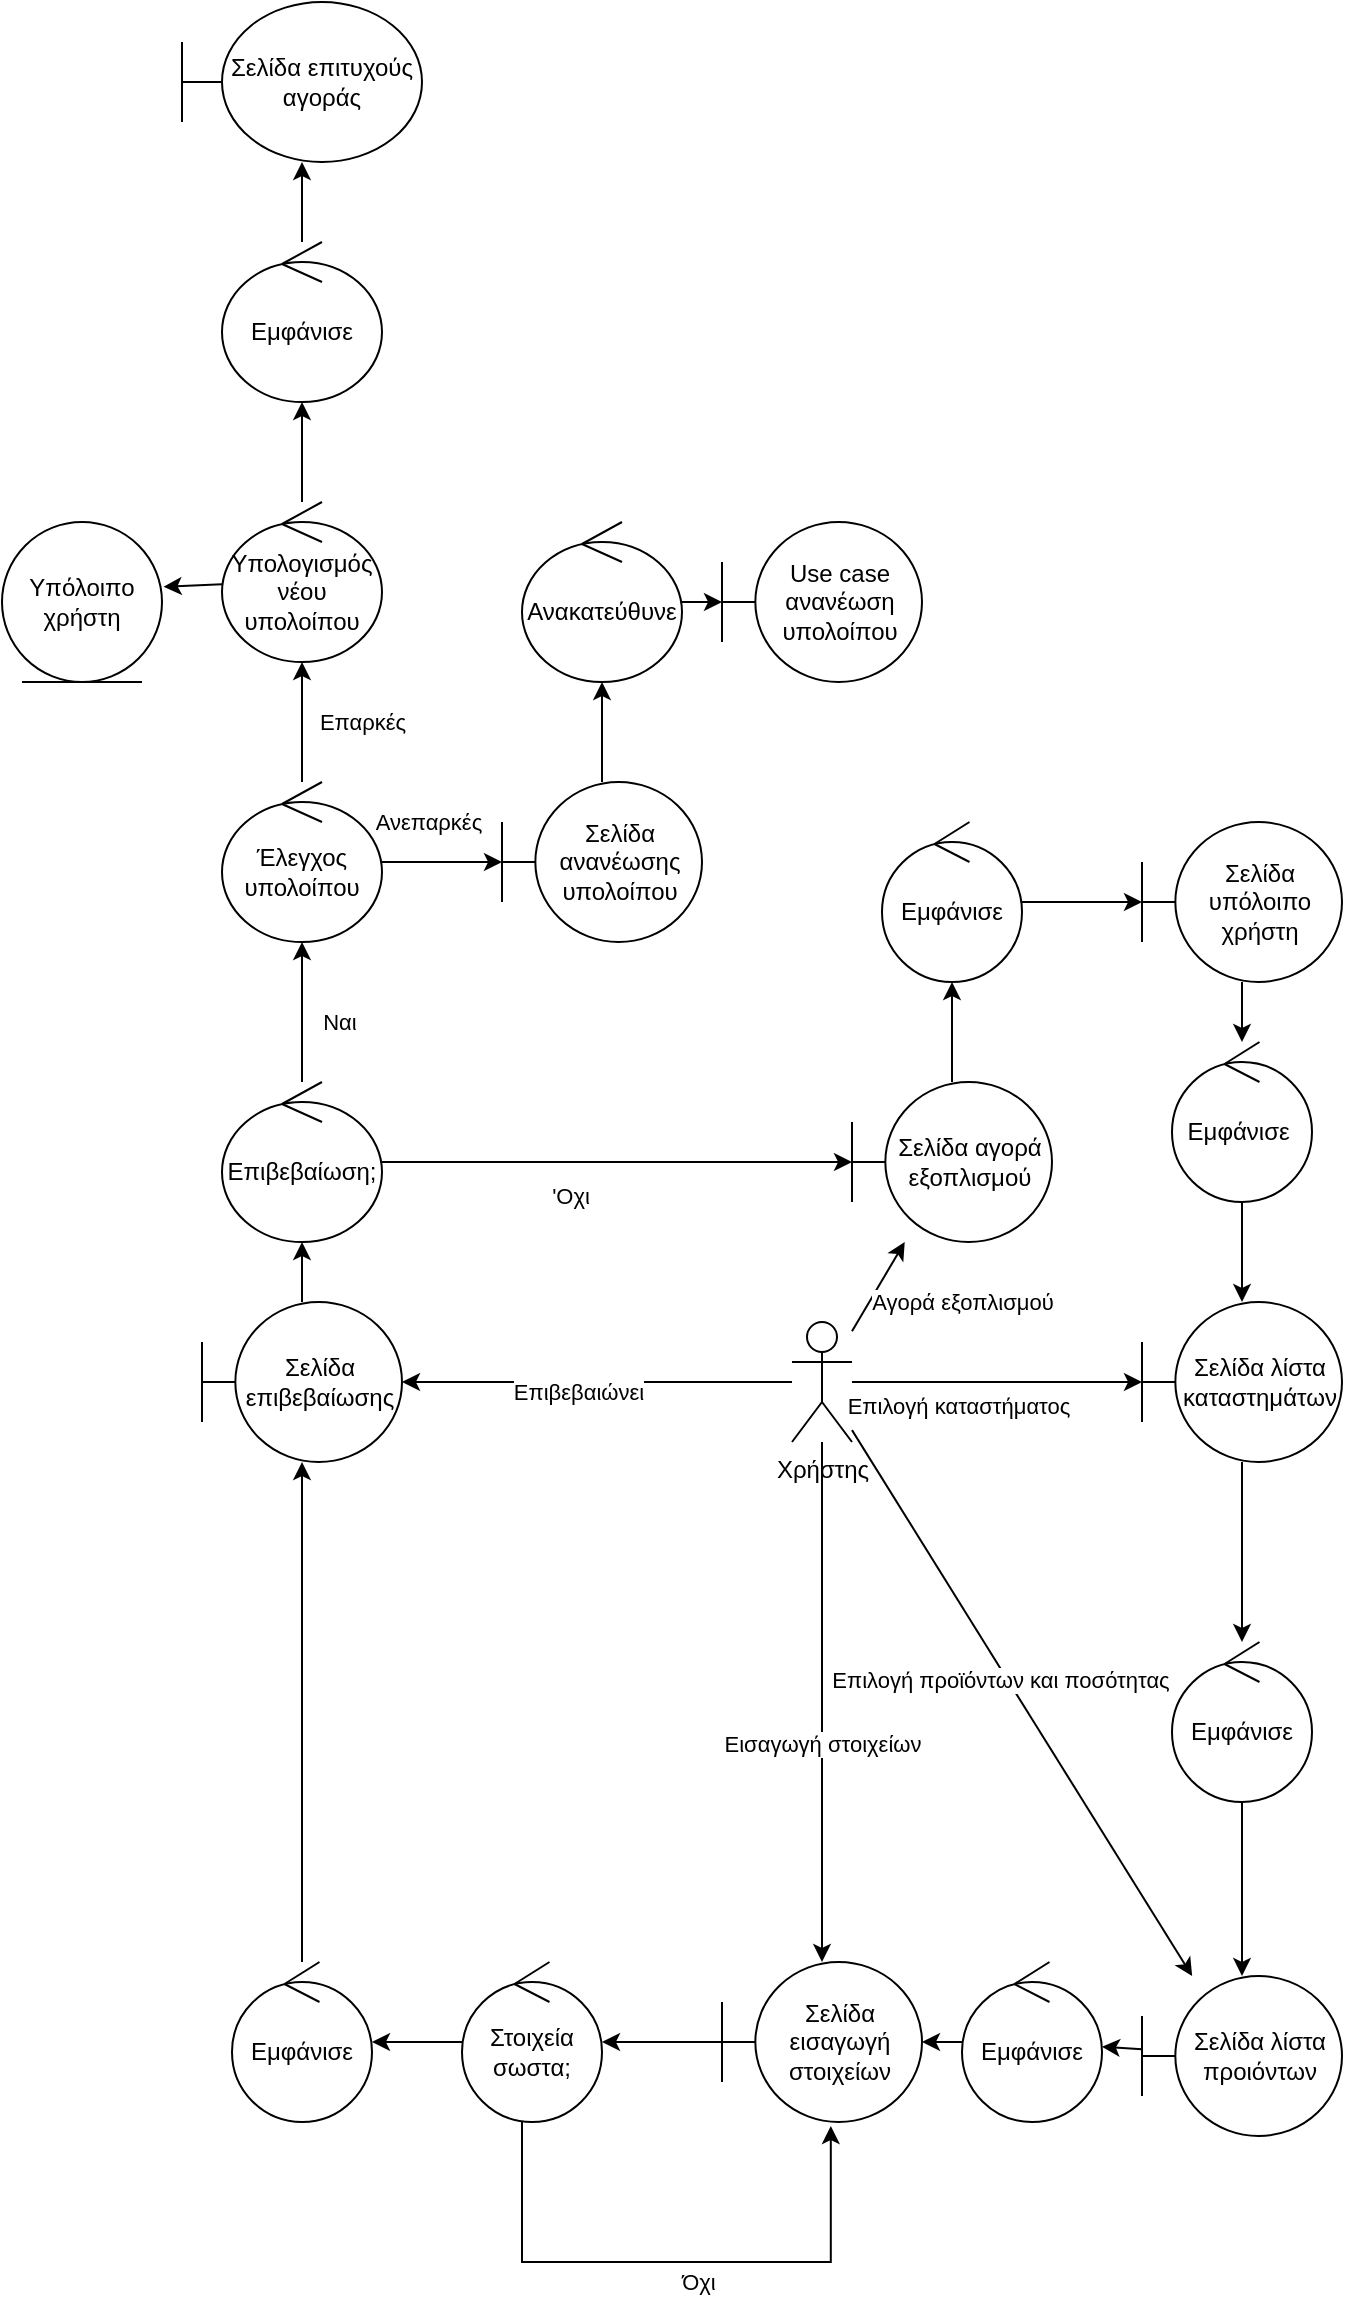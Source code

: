 <mxfile version="21.2.1" type="device">
  <diagram name="Σελίδα-1" id="FGW1QGgAFWrMdD9JjJ1D">
    <mxGraphModel dx="731" dy="2158" grid="1" gridSize="10" guides="1" tooltips="1" connect="1" arrows="1" fold="1" page="1" pageScale="1" pageWidth="1169" pageHeight="1654" math="0" shadow="0">
      <root>
        <mxCell id="0" />
        <mxCell id="1" parent="0" />
        <mxCell id="D7mrrMedz6HR9OCFB-Vp-4" value="" style="rounded=0;orthogonalLoop=1;jettySize=auto;html=1;" parent="1" source="D7mrrMedz6HR9OCFB-Vp-1" target="D7mrrMedz6HR9OCFB-Vp-3" edge="1">
          <mxGeometry relative="1" as="geometry" />
        </mxCell>
        <mxCell id="D7mrrMedz6HR9OCFB-Vp-5" value="Αγορά εξοπλισμού" style="edgeLabel;html=1;align=center;verticalAlign=middle;resizable=0;points=[];" parent="D7mrrMedz6HR9OCFB-Vp-4" vertex="1" connectable="0">
          <mxGeometry x="0.172" y="-4" relative="1" as="geometry">
            <mxPoint x="36" y="9" as="offset" />
          </mxGeometry>
        </mxCell>
        <mxCell id="D7mrrMedz6HR9OCFB-Vp-19" value="" style="edgeStyle=none;rounded=0;orthogonalLoop=1;jettySize=auto;html=1;" parent="1" source="D7mrrMedz6HR9OCFB-Vp-1" target="D7mrrMedz6HR9OCFB-Vp-17" edge="1">
          <mxGeometry relative="1" as="geometry" />
        </mxCell>
        <mxCell id="D7mrrMedz6HR9OCFB-Vp-20" value="Επιλογή καταστήματος" style="edgeLabel;html=1;align=center;verticalAlign=middle;resizable=0;points=[];" parent="D7mrrMedz6HR9OCFB-Vp-19" vertex="1" connectable="0">
          <mxGeometry x="-0.275" y="-2" relative="1" as="geometry">
            <mxPoint y="10" as="offset" />
          </mxGeometry>
        </mxCell>
        <mxCell id="D7mrrMedz6HR9OCFB-Vp-25" value="" style="edgeStyle=none;rounded=0;orthogonalLoop=1;jettySize=auto;html=1;" parent="1" source="D7mrrMedz6HR9OCFB-Vp-1" target="D7mrrMedz6HR9OCFB-Vp-23" edge="1">
          <mxGeometry relative="1" as="geometry" />
        </mxCell>
        <mxCell id="D7mrrMedz6HR9OCFB-Vp-26" value="Επιλογή προϊόντων και ποσότητας" style="edgeLabel;html=1;align=center;verticalAlign=middle;resizable=0;points=[];" parent="D7mrrMedz6HR9OCFB-Vp-25" vertex="1" connectable="0">
          <mxGeometry x="-0.101" y="-3" relative="1" as="geometry">
            <mxPoint as="offset" />
          </mxGeometry>
        </mxCell>
        <mxCell id="D7mrrMedz6HR9OCFB-Vp-30" value="" style="edgeStyle=none;rounded=0;orthogonalLoop=1;jettySize=auto;html=1;" parent="1" source="D7mrrMedz6HR9OCFB-Vp-1" target="D7mrrMedz6HR9OCFB-Vp-29" edge="1">
          <mxGeometry relative="1" as="geometry" />
        </mxCell>
        <mxCell id="D7mrrMedz6HR9OCFB-Vp-32" value="Εισαγωγή στοιχείων" style="edgeLabel;html=1;align=center;verticalAlign=middle;resizable=0;points=[];" parent="D7mrrMedz6HR9OCFB-Vp-30" vertex="1" connectable="0">
          <mxGeometry x="-0.124" y="-2" relative="1" as="geometry">
            <mxPoint x="2" y="37" as="offset" />
          </mxGeometry>
        </mxCell>
        <mxCell id="D7mrrMedz6HR9OCFB-Vp-45" value="" style="edgeStyle=none;rounded=0;orthogonalLoop=1;jettySize=auto;html=1;" parent="1" source="D7mrrMedz6HR9OCFB-Vp-1" target="D7mrrMedz6HR9OCFB-Vp-39" edge="1">
          <mxGeometry relative="1" as="geometry" />
        </mxCell>
        <mxCell id="D7mrrMedz6HR9OCFB-Vp-46" value="Επιβεβαιώνει" style="edgeLabel;html=1;align=center;verticalAlign=middle;resizable=0;points=[];" parent="D7mrrMedz6HR9OCFB-Vp-45" vertex="1" connectable="0">
          <mxGeometry x="0.397" y="-3" relative="1" as="geometry">
            <mxPoint x="29" y="8" as="offset" />
          </mxGeometry>
        </mxCell>
        <mxCell id="D7mrrMedz6HR9OCFB-Vp-1" value="Χρήστης" style="shape=umlActor;verticalLabelPosition=bottom;verticalAlign=top;html=1;outlineConnect=0;" parent="1" vertex="1">
          <mxGeometry x="395" y="500" width="30" height="60" as="geometry" />
        </mxCell>
        <mxCell id="D7mrrMedz6HR9OCFB-Vp-7" value="" style="rounded=0;orthogonalLoop=1;jettySize=auto;html=1;" parent="1" source="D7mrrMedz6HR9OCFB-Vp-3" target="D7mrrMedz6HR9OCFB-Vp-6" edge="1">
          <mxGeometry relative="1" as="geometry" />
        </mxCell>
        <mxCell id="D7mrrMedz6HR9OCFB-Vp-3" value="Σελίδα αγορά εξοπλισμού" style="shape=umlBoundary;whiteSpace=wrap;html=1;" parent="1" vertex="1">
          <mxGeometry x="425" y="380" width="100" height="80" as="geometry" />
        </mxCell>
        <mxCell id="D7mrrMedz6HR9OCFB-Vp-14" value="" style="edgeStyle=none;rounded=0;orthogonalLoop=1;jettySize=auto;html=1;" parent="1" source="D7mrrMedz6HR9OCFB-Vp-6" target="D7mrrMedz6HR9OCFB-Vp-10" edge="1">
          <mxGeometry relative="1" as="geometry" />
        </mxCell>
        <mxCell id="D7mrrMedz6HR9OCFB-Vp-6" value="Εμφάνισε" style="ellipse;shape=umlControl;whiteSpace=wrap;html=1;" parent="1" vertex="1">
          <mxGeometry x="440" y="250" width="70" height="80" as="geometry" />
        </mxCell>
        <mxCell id="D7mrrMedz6HR9OCFB-Vp-16" value="" style="edgeStyle=none;rounded=0;orthogonalLoop=1;jettySize=auto;html=1;" parent="1" source="D7mrrMedz6HR9OCFB-Vp-10" target="D7mrrMedz6HR9OCFB-Vp-15" edge="1">
          <mxGeometry relative="1" as="geometry" />
        </mxCell>
        <mxCell id="D7mrrMedz6HR9OCFB-Vp-10" value="Σελίδα υπόλοιπο χρήστη" style="shape=umlBoundary;whiteSpace=wrap;html=1;" parent="1" vertex="1">
          <mxGeometry x="570" y="250" width="100" height="80" as="geometry" />
        </mxCell>
        <mxCell id="D7mrrMedz6HR9OCFB-Vp-18" value="" style="edgeStyle=none;rounded=0;orthogonalLoop=1;jettySize=auto;html=1;" parent="1" source="D7mrrMedz6HR9OCFB-Vp-15" target="D7mrrMedz6HR9OCFB-Vp-17" edge="1">
          <mxGeometry relative="1" as="geometry" />
        </mxCell>
        <mxCell id="D7mrrMedz6HR9OCFB-Vp-15" value="Εμφάνισε&amp;nbsp;" style="ellipse;shape=umlControl;whiteSpace=wrap;html=1;" parent="1" vertex="1">
          <mxGeometry x="585" y="360" width="70" height="80" as="geometry" />
        </mxCell>
        <mxCell id="D7mrrMedz6HR9OCFB-Vp-22" value="" style="edgeStyle=none;rounded=0;orthogonalLoop=1;jettySize=auto;html=1;" parent="1" source="D7mrrMedz6HR9OCFB-Vp-17" target="D7mrrMedz6HR9OCFB-Vp-21" edge="1">
          <mxGeometry relative="1" as="geometry" />
        </mxCell>
        <mxCell id="D7mrrMedz6HR9OCFB-Vp-17" value="Σελίδα λίστα καταστημάτων" style="shape=umlBoundary;whiteSpace=wrap;html=1;" parent="1" vertex="1">
          <mxGeometry x="570" y="490" width="100" height="80" as="geometry" />
        </mxCell>
        <mxCell id="D7mrrMedz6HR9OCFB-Vp-24" value="" style="edgeStyle=none;rounded=0;orthogonalLoop=1;jettySize=auto;html=1;" parent="1" source="D7mrrMedz6HR9OCFB-Vp-21" target="D7mrrMedz6HR9OCFB-Vp-23" edge="1">
          <mxGeometry relative="1" as="geometry" />
        </mxCell>
        <mxCell id="D7mrrMedz6HR9OCFB-Vp-21" value="Εμφάνισε" style="ellipse;shape=umlControl;whiteSpace=wrap;html=1;" parent="1" vertex="1">
          <mxGeometry x="585" y="660" width="70" height="80" as="geometry" />
        </mxCell>
        <mxCell id="D7mrrMedz6HR9OCFB-Vp-28" value="" style="edgeStyle=none;rounded=0;orthogonalLoop=1;jettySize=auto;html=1;" parent="1" source="D7mrrMedz6HR9OCFB-Vp-23" target="D7mrrMedz6HR9OCFB-Vp-27" edge="1">
          <mxGeometry relative="1" as="geometry" />
        </mxCell>
        <mxCell id="D7mrrMedz6HR9OCFB-Vp-23" value="Σελίδα λίστα προιόντων" style="shape=umlBoundary;whiteSpace=wrap;html=1;" parent="1" vertex="1">
          <mxGeometry x="570" y="827" width="100" height="80" as="geometry" />
        </mxCell>
        <mxCell id="D7mrrMedz6HR9OCFB-Vp-31" value="" style="edgeStyle=none;rounded=0;orthogonalLoop=1;jettySize=auto;html=1;" parent="1" source="D7mrrMedz6HR9OCFB-Vp-27" target="D7mrrMedz6HR9OCFB-Vp-29" edge="1">
          <mxGeometry relative="1" as="geometry" />
        </mxCell>
        <mxCell id="D7mrrMedz6HR9OCFB-Vp-27" value="Εμφάνισε" style="ellipse;shape=umlControl;whiteSpace=wrap;html=1;" parent="1" vertex="1">
          <mxGeometry x="480" y="820" width="70" height="80" as="geometry" />
        </mxCell>
        <mxCell id="D7mrrMedz6HR9OCFB-Vp-34" value="" style="edgeStyle=none;rounded=0;orthogonalLoop=1;jettySize=auto;html=1;" parent="1" source="D7mrrMedz6HR9OCFB-Vp-29" target="D7mrrMedz6HR9OCFB-Vp-33" edge="1">
          <mxGeometry relative="1" as="geometry" />
        </mxCell>
        <mxCell id="D7mrrMedz6HR9OCFB-Vp-29" value="Σελίδα εισαγωγή στοιχείων" style="shape=umlBoundary;whiteSpace=wrap;html=1;" parent="1" vertex="1">
          <mxGeometry x="360" y="820" width="100" height="80" as="geometry" />
        </mxCell>
        <mxCell id="D7mrrMedz6HR9OCFB-Vp-35" style="edgeStyle=orthogonalEdgeStyle;rounded=0;orthogonalLoop=1;jettySize=auto;html=1;entryX=0.544;entryY=1.025;entryDx=0;entryDy=0;entryPerimeter=0;" parent="1" source="D7mrrMedz6HR9OCFB-Vp-33" target="D7mrrMedz6HR9OCFB-Vp-29" edge="1">
          <mxGeometry relative="1" as="geometry">
            <Array as="points">
              <mxPoint x="260" y="970" />
              <mxPoint x="414" y="970" />
            </Array>
          </mxGeometry>
        </mxCell>
        <mxCell id="D7mrrMedz6HR9OCFB-Vp-36" value="Όχι" style="edgeLabel;html=1;align=center;verticalAlign=middle;resizable=0;points=[];" parent="D7mrrMedz6HR9OCFB-Vp-35" vertex="1" connectable="0">
          <mxGeometry x="0.082" y="-1" relative="1" as="geometry">
            <mxPoint y="9" as="offset" />
          </mxGeometry>
        </mxCell>
        <mxCell id="D7mrrMedz6HR9OCFB-Vp-38" value="" style="edgeStyle=orthogonalEdgeStyle;rounded=0;orthogonalLoop=1;jettySize=auto;html=1;" parent="1" source="D7mrrMedz6HR9OCFB-Vp-33" target="D7mrrMedz6HR9OCFB-Vp-37" edge="1">
          <mxGeometry relative="1" as="geometry" />
        </mxCell>
        <mxCell id="D7mrrMedz6HR9OCFB-Vp-33" value="Στοιχεία σωστα;" style="ellipse;shape=umlControl;whiteSpace=wrap;html=1;" parent="1" vertex="1">
          <mxGeometry x="230" y="820" width="70" height="80" as="geometry" />
        </mxCell>
        <mxCell id="D7mrrMedz6HR9OCFB-Vp-40" value="" style="edgeStyle=orthogonalEdgeStyle;rounded=0;orthogonalLoop=1;jettySize=auto;html=1;" parent="1" source="D7mrrMedz6HR9OCFB-Vp-37" target="D7mrrMedz6HR9OCFB-Vp-39" edge="1">
          <mxGeometry relative="1" as="geometry" />
        </mxCell>
        <mxCell id="D7mrrMedz6HR9OCFB-Vp-37" value="Εμφάνισε" style="ellipse;shape=umlControl;whiteSpace=wrap;html=1;" parent="1" vertex="1">
          <mxGeometry x="115" y="820" width="70" height="80" as="geometry" />
        </mxCell>
        <mxCell id="D7mrrMedz6HR9OCFB-Vp-42" value="" style="rounded=0;orthogonalLoop=1;jettySize=auto;html=1;" parent="1" source="D7mrrMedz6HR9OCFB-Vp-39" target="D7mrrMedz6HR9OCFB-Vp-41" edge="1">
          <mxGeometry relative="1" as="geometry" />
        </mxCell>
        <mxCell id="D7mrrMedz6HR9OCFB-Vp-39" value="Σελίδα επιβεβαίωσης" style="shape=umlBoundary;whiteSpace=wrap;html=1;" parent="1" vertex="1">
          <mxGeometry x="100" y="490" width="100" height="80" as="geometry" />
        </mxCell>
        <mxCell id="D7mrrMedz6HR9OCFB-Vp-43" value="" style="edgeStyle=none;rounded=0;orthogonalLoop=1;jettySize=auto;html=1;" parent="1" source="D7mrrMedz6HR9OCFB-Vp-41" target="D7mrrMedz6HR9OCFB-Vp-3" edge="1">
          <mxGeometry relative="1" as="geometry" />
        </mxCell>
        <mxCell id="D7mrrMedz6HR9OCFB-Vp-44" value="&#39;Οχι" style="edgeLabel;html=1;align=center;verticalAlign=middle;resizable=0;points=[];" parent="D7mrrMedz6HR9OCFB-Vp-43" vertex="1" connectable="0">
          <mxGeometry x="-0.208" relative="1" as="geometry">
            <mxPoint x="1" y="17" as="offset" />
          </mxGeometry>
        </mxCell>
        <mxCell id="D7mrrMedz6HR9OCFB-Vp-48" value="" style="edgeStyle=none;rounded=0;orthogonalLoop=1;jettySize=auto;html=1;" parent="1" target="D7mrrMedz6HR9OCFB-Vp-47" edge="1">
          <mxGeometry relative="1" as="geometry">
            <mxPoint x="148.002" y="310.05" as="sourcePoint" />
          </mxGeometry>
        </mxCell>
        <mxCell id="D7mrrMedz6HR9OCFB-Vp-55" value="" style="edgeStyle=none;rounded=0;orthogonalLoop=1;jettySize=auto;html=1;" parent="1" source="D7mrrMedz6HR9OCFB-Vp-41" target="D7mrrMedz6HR9OCFB-Vp-47" edge="1">
          <mxGeometry relative="1" as="geometry" />
        </mxCell>
        <mxCell id="D7mrrMedz6HR9OCFB-Vp-59" value="Ναι&amp;nbsp;" style="edgeLabel;html=1;align=center;verticalAlign=middle;resizable=0;points=[];" parent="D7mrrMedz6HR9OCFB-Vp-55" vertex="1" connectable="0">
          <mxGeometry x="-0.623" y="-1" relative="1" as="geometry">
            <mxPoint x="19" y="-17" as="offset" />
          </mxGeometry>
        </mxCell>
        <mxCell id="D7mrrMedz6HR9OCFB-Vp-41" value="Επιβεβαίωση;" style="ellipse;shape=umlControl;whiteSpace=wrap;html=1;" parent="1" vertex="1">
          <mxGeometry x="110" y="380" width="80" height="80" as="geometry" />
        </mxCell>
        <mxCell id="D7mrrMedz6HR9OCFB-Vp-58" value="" style="edgeStyle=none;rounded=0;orthogonalLoop=1;jettySize=auto;html=1;" parent="1" source="D7mrrMedz6HR9OCFB-Vp-47" target="D7mrrMedz6HR9OCFB-Vp-49" edge="1">
          <mxGeometry relative="1" as="geometry" />
        </mxCell>
        <mxCell id="D7mrrMedz6HR9OCFB-Vp-60" value="Επαρκές" style="edgeLabel;html=1;align=center;verticalAlign=middle;resizable=0;points=[];" parent="D7mrrMedz6HR9OCFB-Vp-58" vertex="1" connectable="0">
          <mxGeometry x="-0.427" y="1" relative="1" as="geometry">
            <mxPoint x="31" y="-13" as="offset" />
          </mxGeometry>
        </mxCell>
        <mxCell id="D7mrrMedz6HR9OCFB-Vp-66" value="" style="edgeStyle=none;rounded=0;orthogonalLoop=1;jettySize=auto;html=1;" parent="1" source="D7mrrMedz6HR9OCFB-Vp-47" target="D7mrrMedz6HR9OCFB-Vp-65" edge="1">
          <mxGeometry relative="1" as="geometry" />
        </mxCell>
        <mxCell id="D7mrrMedz6HR9OCFB-Vp-67" value="Ανεπαρκές" style="edgeLabel;html=1;align=center;verticalAlign=middle;resizable=0;points=[];" parent="D7mrrMedz6HR9OCFB-Vp-66" vertex="1" connectable="0">
          <mxGeometry x="-0.388" y="2" relative="1" as="geometry">
            <mxPoint x="4" y="-18" as="offset" />
          </mxGeometry>
        </mxCell>
        <mxCell id="D7mrrMedz6HR9OCFB-Vp-47" value="Έλεγχος υπολοίπου" style="ellipse;shape=umlControl;whiteSpace=wrap;html=1;" parent="1" vertex="1">
          <mxGeometry x="110" y="230" width="80" height="80" as="geometry" />
        </mxCell>
        <mxCell id="D7mrrMedz6HR9OCFB-Vp-52" value="" style="edgeStyle=none;rounded=0;orthogonalLoop=1;jettySize=auto;html=1;entryX=1.01;entryY=0.405;entryDx=0;entryDy=0;entryPerimeter=0;" parent="1" source="D7mrrMedz6HR9OCFB-Vp-49" target="D7mrrMedz6HR9OCFB-Vp-51" edge="1">
          <mxGeometry relative="1" as="geometry">
            <mxPoint x="80" y="160" as="targetPoint" />
          </mxGeometry>
        </mxCell>
        <mxCell id="D7mrrMedz6HR9OCFB-Vp-62" value="" style="edgeStyle=none;rounded=0;orthogonalLoop=1;jettySize=auto;html=1;" parent="1" source="D7mrrMedz6HR9OCFB-Vp-49" target="D7mrrMedz6HR9OCFB-Vp-61" edge="1">
          <mxGeometry relative="1" as="geometry" />
        </mxCell>
        <mxCell id="D7mrrMedz6HR9OCFB-Vp-49" value="Υπολογισμός νέου υπολοίπου" style="ellipse;shape=umlControl;whiteSpace=wrap;html=1;" parent="1" vertex="1">
          <mxGeometry x="110" y="90" width="80" height="80" as="geometry" />
        </mxCell>
        <mxCell id="D7mrrMedz6HR9OCFB-Vp-51" value="Υπόλοιπο χρήστη" style="ellipse;shape=umlEntity;whiteSpace=wrap;html=1;" parent="1" vertex="1">
          <mxGeometry y="100" width="80" height="80" as="geometry" />
        </mxCell>
        <mxCell id="D7mrrMedz6HR9OCFB-Vp-64" value="" style="edgeStyle=none;rounded=0;orthogonalLoop=1;jettySize=auto;html=1;" parent="1" source="D7mrrMedz6HR9OCFB-Vp-61" target="D7mrrMedz6HR9OCFB-Vp-63" edge="1">
          <mxGeometry relative="1" as="geometry" />
        </mxCell>
        <mxCell id="D7mrrMedz6HR9OCFB-Vp-61" value="Εμφάνισε" style="ellipse;shape=umlControl;whiteSpace=wrap;html=1;" parent="1" vertex="1">
          <mxGeometry x="110" y="-40" width="80" height="80" as="geometry" />
        </mxCell>
        <mxCell id="D7mrrMedz6HR9OCFB-Vp-63" value="Σελίδα επιτυχούς αγοράς" style="shape=umlBoundary;whiteSpace=wrap;html=1;" parent="1" vertex="1">
          <mxGeometry x="90" y="-160" width="120" height="80" as="geometry" />
        </mxCell>
        <mxCell id="D7mrrMedz6HR9OCFB-Vp-69" value="" style="edgeStyle=none;rounded=0;orthogonalLoop=1;jettySize=auto;html=1;" parent="1" source="D7mrrMedz6HR9OCFB-Vp-65" target="D7mrrMedz6HR9OCFB-Vp-68" edge="1">
          <mxGeometry relative="1" as="geometry" />
        </mxCell>
        <mxCell id="D7mrrMedz6HR9OCFB-Vp-65" value="Σελίδα ανανέωσης υπολοίπου" style="shape=umlBoundary;whiteSpace=wrap;html=1;" parent="1" vertex="1">
          <mxGeometry x="250" y="230" width="100" height="80" as="geometry" />
        </mxCell>
        <mxCell id="D7mrrMedz6HR9OCFB-Vp-71" value="" style="edgeStyle=none;rounded=0;orthogonalLoop=1;jettySize=auto;html=1;" parent="1" source="D7mrrMedz6HR9OCFB-Vp-68" target="D7mrrMedz6HR9OCFB-Vp-70" edge="1">
          <mxGeometry relative="1" as="geometry" />
        </mxCell>
        <mxCell id="D7mrrMedz6HR9OCFB-Vp-68" value="Ανακατεύθυνε" style="ellipse;shape=umlControl;whiteSpace=wrap;html=1;" parent="1" vertex="1">
          <mxGeometry x="260" y="100" width="80" height="80" as="geometry" />
        </mxCell>
        <mxCell id="D7mrrMedz6HR9OCFB-Vp-70" value="Use case ανανέωση υπολοίπου" style="shape=umlBoundary;whiteSpace=wrap;html=1;" parent="1" vertex="1">
          <mxGeometry x="360" y="100" width="100" height="80" as="geometry" />
        </mxCell>
      </root>
    </mxGraphModel>
  </diagram>
</mxfile>
